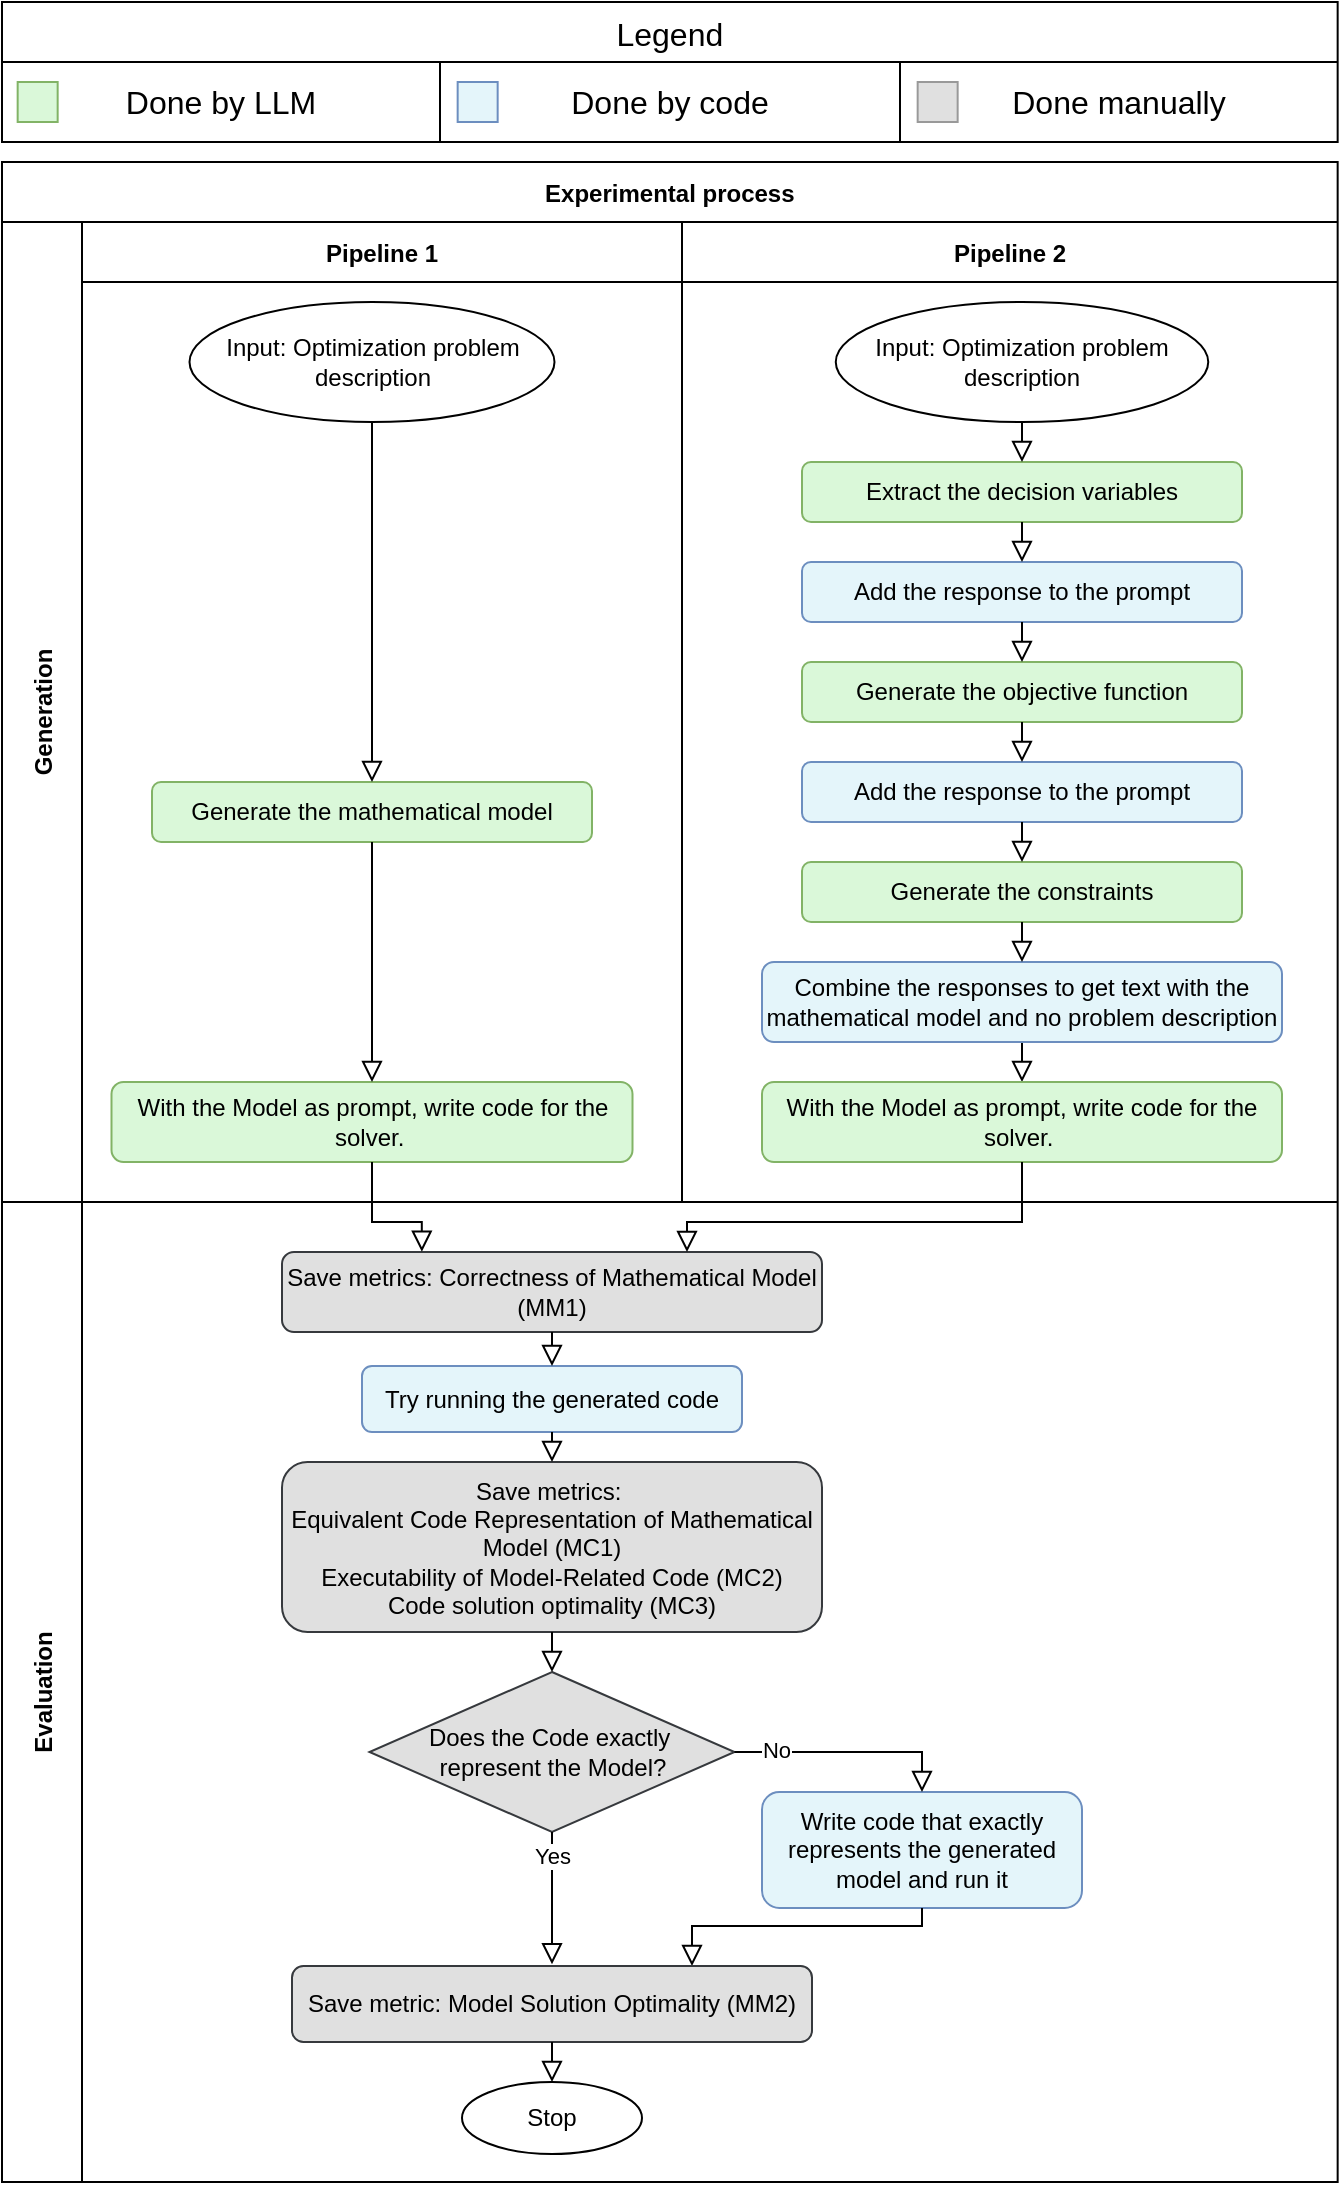 <mxfile version="24.2.5" type="device">
  <diagram id="kgpKYQtTHZ0yAKxKKP6v" name="Page-1">
    <mxGraphModel dx="1182" dy="1823" grid="1" gridSize="10" guides="1" tooltips="1" connect="1" arrows="1" fold="1" page="1" pageScale="1" pageWidth="850" pageHeight="1100" math="0" shadow="0">
      <root>
        <mxCell id="0" />
        <mxCell id="1" parent="0" />
        <mxCell id="3nuBFxr9cyL0pnOWT2aG-1" value="Experimental process" style="shape=table;childLayout=tableLayout;startSize=30;collapsible=0;recursiveResize=0;expand=0;fillColor=none;fontStyle=1" parent="1" vertex="1">
          <mxGeometry x="30" y="-50" width="667.83" height="1010" as="geometry" />
        </mxCell>
        <mxCell id="3nuBFxr9cyL0pnOWT2aG-3" value="Generation" style="shape=tableRow;horizontal=0;swimlaneHead=0;swimlaneBody=0;top=0;left=0;bottom=0;right=0;fillColor=none;points=[[0,0.5],[1,0.5]];portConstraint=eastwest;startSize=40;collapsible=0;recursiveResize=0;expand=0;fontStyle=1;" parent="3nuBFxr9cyL0pnOWT2aG-1" vertex="1">
          <mxGeometry y="30" width="667.83" height="490" as="geometry" />
        </mxCell>
        <mxCell id="3nuBFxr9cyL0pnOWT2aG-4" value="Pipeline 1" style="swimlane;swimlaneHead=0;swimlaneBody=0;connectable=0;fillColor=none;startSize=30;collapsible=0;recursiveResize=0;expand=0;fontStyle=1;" parent="3nuBFxr9cyL0pnOWT2aG-3" vertex="1">
          <mxGeometry x="40" width="300" height="490" as="geometry">
            <mxRectangle width="300" height="490" as="alternateBounds" />
          </mxGeometry>
        </mxCell>
        <mxCell id="8_NXmCUL2MKXOfB-l1x--16" value="Input: Optimization problem description" style="ellipse;whiteSpace=wrap;html=1;" parent="3nuBFxr9cyL0pnOWT2aG-4" vertex="1">
          <mxGeometry x="53.75" y="40" width="182.5" height="60" as="geometry" />
        </mxCell>
        <mxCell id="8MIEGVocaMr37wilLM4M-47" value="With the Model as prompt, write code for the solver.&amp;nbsp;" style="rounded=1;whiteSpace=wrap;html=1;fontSize=12;glass=0;strokeWidth=1;shadow=0;fillColor=#daf8d9;strokeColor=#82b366;" parent="3nuBFxr9cyL0pnOWT2aG-4" vertex="1">
          <mxGeometry x="14.75" y="430" width="260.5" height="40" as="geometry" />
        </mxCell>
        <mxCell id="8_NXmCUL2MKXOfB-l1x--17" value="Generate the mathematical model" style="rounded=1;whiteSpace=wrap;html=1;fontSize=12;glass=0;strokeWidth=1;shadow=0;fillColor=#DAF8D9;strokeColor=#82b366;" parent="3nuBFxr9cyL0pnOWT2aG-4" vertex="1">
          <mxGeometry x="35" y="280" width="220" height="30" as="geometry" />
        </mxCell>
        <mxCell id="8_NXmCUL2MKXOfB-l1x--18" value="" style="rounded=0;html=1;jettySize=auto;orthogonalLoop=1;fontSize=11;endArrow=block;endFill=0;endSize=8;strokeWidth=1;shadow=0;labelBackgroundColor=none;edgeStyle=orthogonalEdgeStyle;entryX=0.5;entryY=0;entryDx=0;entryDy=0;exitX=0.5;exitY=1;exitDx=0;exitDy=0;" parent="3nuBFxr9cyL0pnOWT2aG-4" source="8_NXmCUL2MKXOfB-l1x--16" target="8_NXmCUL2MKXOfB-l1x--17" edge="1">
          <mxGeometry relative="1" as="geometry">
            <mxPoint x="-169.38" y="150" as="sourcePoint" />
            <mxPoint x="-169.38" y="170" as="targetPoint" />
          </mxGeometry>
        </mxCell>
        <mxCell id="yStz238YQbZa8JVB4-hm-9" value="" style="rounded=0;html=1;jettySize=auto;orthogonalLoop=1;fontSize=11;endArrow=block;endFill=0;endSize=8;strokeWidth=1;shadow=0;labelBackgroundColor=none;edgeStyle=orthogonalEdgeStyle;exitX=0.5;exitY=1;exitDx=0;exitDy=0;entryX=0.5;entryY=0;entryDx=0;entryDy=0;" parent="3nuBFxr9cyL0pnOWT2aG-4" source="8_NXmCUL2MKXOfB-l1x--17" target="8MIEGVocaMr37wilLM4M-47" edge="1">
          <mxGeometry relative="1" as="geometry">
            <mxPoint x="144.66" y="190.0" as="sourcePoint" />
            <mxPoint x="144.66" y="290.0" as="targetPoint" />
            <Array as="points" />
          </mxGeometry>
        </mxCell>
        <mxCell id="3nuBFxr9cyL0pnOWT2aG-8" value="Pipeline 2" style="swimlane;swimlaneHead=0;swimlaneBody=0;connectable=0;fillColor=none;startSize=30;collapsible=0;recursiveResize=0;expand=0;fontStyle=1;rowspan=1;colspan=2;" parent="3nuBFxr9cyL0pnOWT2aG-3" vertex="1">
          <mxGeometry x="340" width="328" height="490" as="geometry">
            <mxRectangle width="198" height="490" as="alternateBounds" />
          </mxGeometry>
        </mxCell>
        <mxCell id="8_NXmCUL2MKXOfB-l1x--5" value="Extract the decision variables" style="rounded=1;whiteSpace=wrap;html=1;fontSize=12;glass=0;strokeWidth=1;shadow=0;fillColor=#daf8d9;strokeColor=#82b366;" parent="3nuBFxr9cyL0pnOWT2aG-8" vertex="1">
          <mxGeometry x="60" y="120" width="220" height="30" as="geometry" />
        </mxCell>
        <mxCell id="8_NXmCUL2MKXOfB-l1x--6" value="Add the response to the prompt" style="rounded=1;whiteSpace=wrap;html=1;fontSize=12;glass=0;strokeWidth=1;shadow=0;fillColor=#E4F5FA;strokeColor=#6c8ebf;" parent="3nuBFxr9cyL0pnOWT2aG-8" vertex="1">
          <mxGeometry x="60" y="170" width="220" height="30" as="geometry" />
        </mxCell>
        <mxCell id="8_NXmCUL2MKXOfB-l1x--7" value="" style="rounded=0;html=1;jettySize=auto;orthogonalLoop=1;fontSize=11;endArrow=block;endFill=0;endSize=8;strokeWidth=1;shadow=0;labelBackgroundColor=none;edgeStyle=orthogonalEdgeStyle;entryX=0.5;entryY=0;entryDx=0;entryDy=0;exitX=0.5;exitY=1;exitDx=0;exitDy=0;" parent="3nuBFxr9cyL0pnOWT2aG-8" source="8_NXmCUL2MKXOfB-l1x--5" target="8_NXmCUL2MKXOfB-l1x--6" edge="1">
          <mxGeometry relative="1" as="geometry">
            <mxPoint x="170" y="170" as="sourcePoint" />
            <mxPoint x="180" y="140" as="targetPoint" />
          </mxGeometry>
        </mxCell>
        <mxCell id="8_NXmCUL2MKXOfB-l1x--8" value="Generate the objective function" style="rounded=1;whiteSpace=wrap;html=1;fontSize=12;glass=0;strokeWidth=1;shadow=0;fillColor=#daf8d9;strokeColor=#82b366;" parent="3nuBFxr9cyL0pnOWT2aG-8" vertex="1">
          <mxGeometry x="60" y="220" width="220" height="30" as="geometry" />
        </mxCell>
        <mxCell id="8_NXmCUL2MKXOfB-l1x--9" value="Add the response to the prompt" style="rounded=1;whiteSpace=wrap;html=1;fontSize=12;glass=0;strokeWidth=1;shadow=0;fillColor=#E4F5FA;strokeColor=#6c8ebf;" parent="3nuBFxr9cyL0pnOWT2aG-8" vertex="1">
          <mxGeometry x="60" y="270" width="220" height="30" as="geometry" />
        </mxCell>
        <mxCell id="8_NXmCUL2MKXOfB-l1x--10" value="" style="rounded=0;html=1;jettySize=auto;orthogonalLoop=1;fontSize=11;endArrow=block;endFill=0;endSize=8;strokeWidth=1;shadow=0;labelBackgroundColor=none;edgeStyle=orthogonalEdgeStyle;entryX=0.5;entryY=0;entryDx=0;entryDy=0;exitX=0.5;exitY=1;exitDx=0;exitDy=0;" parent="3nuBFxr9cyL0pnOWT2aG-8" source="8_NXmCUL2MKXOfB-l1x--8" target="8_NXmCUL2MKXOfB-l1x--9" edge="1">
          <mxGeometry relative="1" as="geometry">
            <mxPoint x="100" y="230" as="sourcePoint" />
            <mxPoint x="110" y="200" as="targetPoint" />
          </mxGeometry>
        </mxCell>
        <mxCell id="8_NXmCUL2MKXOfB-l1x--11" value="Generate the constraints" style="rounded=1;whiteSpace=wrap;html=1;fontSize=12;glass=0;strokeWidth=1;shadow=0;fillColor=#daf8d9;strokeColor=#82b366;" parent="3nuBFxr9cyL0pnOWT2aG-8" vertex="1">
          <mxGeometry x="60" y="320" width="220" height="30" as="geometry" />
        </mxCell>
        <mxCell id="8MIEGVocaMr37wilLM4M-49" style="edgeStyle=orthogonalEdgeStyle;rounded=0;orthogonalLoop=1;jettySize=auto;html=1;exitX=0.5;exitY=1;exitDx=0;exitDy=0;entryX=0.5;entryY=0;entryDx=0;entryDy=0;endArrow=block;endFill=0;endSize=8;" parent="3nuBFxr9cyL0pnOWT2aG-8" source="8_NXmCUL2MKXOfB-l1x--12" target="8MIEGVocaMr37wilLM4M-48" edge="1">
          <mxGeometry relative="1" as="geometry" />
        </mxCell>
        <mxCell id="8_NXmCUL2MKXOfB-l1x--12" value="Combine the responses to get text with the mathematical model and no problem description" style="rounded=1;whiteSpace=wrap;html=1;fontSize=12;glass=0;strokeWidth=1;shadow=0;fillColor=#E4F5FA;strokeColor=#6c8ebf;" parent="3nuBFxr9cyL0pnOWT2aG-8" vertex="1">
          <mxGeometry x="40" y="370" width="260" height="40" as="geometry" />
        </mxCell>
        <mxCell id="8_NXmCUL2MKXOfB-l1x--13" value="" style="rounded=0;html=1;jettySize=auto;orthogonalLoop=1;fontSize=11;endArrow=block;endFill=0;endSize=8;strokeWidth=1;shadow=0;labelBackgroundColor=none;edgeStyle=orthogonalEdgeStyle;entryX=0.5;entryY=0;entryDx=0;entryDy=0;exitX=0.5;exitY=1;exitDx=0;exitDy=0;" parent="3nuBFxr9cyL0pnOWT2aG-8" source="8_NXmCUL2MKXOfB-l1x--11" target="8_NXmCUL2MKXOfB-l1x--12" edge="1">
          <mxGeometry relative="1" as="geometry">
            <mxPoint x="30" y="290" as="sourcePoint" />
            <mxPoint x="40" y="260" as="targetPoint" />
          </mxGeometry>
        </mxCell>
        <mxCell id="8_NXmCUL2MKXOfB-l1x--14" value="" style="rounded=0;html=1;jettySize=auto;orthogonalLoop=1;fontSize=11;endArrow=block;endFill=0;endSize=8;strokeWidth=1;shadow=0;labelBackgroundColor=none;edgeStyle=orthogonalEdgeStyle;exitX=0.5;exitY=1;exitDx=0;exitDy=0;entryX=0.5;entryY=0;entryDx=0;entryDy=0;" parent="3nuBFxr9cyL0pnOWT2aG-8" source="8_NXmCUL2MKXOfB-l1x--6" target="8_NXmCUL2MKXOfB-l1x--8" edge="1">
          <mxGeometry relative="1" as="geometry">
            <mxPoint x="170" y="290" as="sourcePoint" />
            <mxPoint x="160" y="240" as="targetPoint" />
          </mxGeometry>
        </mxCell>
        <mxCell id="8_NXmCUL2MKXOfB-l1x--15" value="" style="rounded=0;html=1;jettySize=auto;orthogonalLoop=1;fontSize=11;endArrow=block;endFill=0;endSize=8;strokeWidth=1;shadow=0;labelBackgroundColor=none;edgeStyle=orthogonalEdgeStyle;exitX=0.5;exitY=1;exitDx=0;exitDy=0;entryX=0.5;entryY=0;entryDx=0;entryDy=0;" parent="3nuBFxr9cyL0pnOWT2aG-8" source="8_NXmCUL2MKXOfB-l1x--9" target="8_NXmCUL2MKXOfB-l1x--11" edge="1">
          <mxGeometry relative="1" as="geometry">
            <mxPoint x="170" y="410" as="sourcePoint" />
            <mxPoint x="160" y="360" as="targetPoint" />
          </mxGeometry>
        </mxCell>
        <mxCell id="8_NXmCUL2MKXOfB-l1x--3" value="Input: Optimization problem description" style="ellipse;whiteSpace=wrap;html=1;" parent="3nuBFxr9cyL0pnOWT2aG-8" vertex="1">
          <mxGeometry x="76.88" y="40" width="186.25" height="60" as="geometry" />
        </mxCell>
        <mxCell id="8_NXmCUL2MKXOfB-l1x--4" value="" style="rounded=0;html=1;jettySize=auto;orthogonalLoop=1;fontSize=11;endArrow=block;endFill=0;endSize=8;strokeWidth=1;shadow=0;labelBackgroundColor=none;edgeStyle=orthogonalEdgeStyle;exitX=0.5;exitY=1;exitDx=0;exitDy=0;entryX=0.5;entryY=0;entryDx=0;entryDy=0;" parent="3nuBFxr9cyL0pnOWT2aG-8" source="8_NXmCUL2MKXOfB-l1x--3" target="8_NXmCUL2MKXOfB-l1x--5" edge="1">
          <mxGeometry relative="1" as="geometry">
            <mxPoint x="170" y="90" as="sourcePoint" />
            <mxPoint x="170" y="140" as="targetPoint" />
          </mxGeometry>
        </mxCell>
        <mxCell id="8MIEGVocaMr37wilLM4M-48" value="With the Model as prompt, write code for the solver.&amp;nbsp;" style="rounded=1;whiteSpace=wrap;html=1;fontSize=12;glass=0;strokeWidth=1;shadow=0;fillColor=#daf8d9;strokeColor=#82b366;" parent="3nuBFxr9cyL0pnOWT2aG-8" vertex="1">
          <mxGeometry x="40" y="430" width="260" height="40" as="geometry" />
        </mxCell>
        <mxCell id="3nuBFxr9cyL0pnOWT2aG-11" value="Feel perky" style="swimlane;swimlaneHead=0;swimlaneBody=0;connectable=0;fillColor=none;startSize=30;collapsible=0;recursiveResize=0;expand=0;fontStyle=1;" parent="3nuBFxr9cyL0pnOWT2aG-3" vertex="1" visible="0">
          <mxGeometry x="538" width="130" height="490" as="geometry">
            <mxRectangle width="130" height="490" as="alternateBounds" />
          </mxGeometry>
        </mxCell>
        <mxCell id="3nuBFxr9cyL0pnOWT2aG-15" value="Evaluation" style="shape=tableRow;horizontal=0;swimlaneHead=0;swimlaneBody=0;top=0;left=0;bottom=0;right=0;fillColor=none;points=[[0,0.5],[1,0.5]];portConstraint=eastwest;startSize=40;collapsible=0;recursiveResize=0;expand=0;fontStyle=1;" parent="3nuBFxr9cyL0pnOWT2aG-1" vertex="1">
          <mxGeometry y="520" width="667.83" height="490" as="geometry" />
        </mxCell>
        <mxCell id="3nuBFxr9cyL0pnOWT2aG-16" value="" style="swimlane;swimlaneHead=0;swimlaneBody=0;connectable=0;fillColor=none;startSize=0;collapsible=0;recursiveResize=0;expand=0;fontStyle=1;rowspan=1;colspan=3;" parent="3nuBFxr9cyL0pnOWT2aG-15" vertex="1">
          <mxGeometry x="40" width="628" height="490" as="geometry">
            <mxRectangle width="300" height="490" as="alternateBounds" />
          </mxGeometry>
        </mxCell>
        <mxCell id="8_NXmCUL2MKXOfB-l1x--20" value="&lt;font style=&quot;font-size: 12px;&quot;&gt;Does the Code exactly&amp;nbsp;&lt;/font&gt;&lt;div style=&quot;&quot;&gt;&lt;font style=&quot;font-size: 12px;&quot;&gt;represent the Model?&lt;/font&gt;&lt;/div&gt;" style="rhombus;whiteSpace=wrap;html=1;fillColor=#e0e0e0;strokeColor=#36393d;" parent="3nuBFxr9cyL0pnOWT2aG-16" vertex="1">
          <mxGeometry x="143.75" y="235" width="182.5" height="80" as="geometry" />
        </mxCell>
        <mxCell id="8_NXmCUL2MKXOfB-l1x--32" value="Write code that exactly represents the generated model and run it" style="rounded=1;whiteSpace=wrap;html=1;fontSize=12;glass=0;strokeWidth=1;shadow=0;fillColor=#E4F5FA;strokeColor=#6c8ebf;" parent="3nuBFxr9cyL0pnOWT2aG-16" vertex="1">
          <mxGeometry x="340" y="295" width="160" height="58" as="geometry" />
        </mxCell>
        <mxCell id="yStz238YQbZa8JVB4-hm-1" value="Try running the generated code" style="rounded=1;whiteSpace=wrap;html=1;fontSize=12;glass=0;strokeWidth=1;shadow=0;fillColor=#E4F5FA;strokeColor=#6c8ebf;" parent="3nuBFxr9cyL0pnOWT2aG-16" vertex="1">
          <mxGeometry x="140" y="82" width="190" height="33" as="geometry" />
        </mxCell>
        <mxCell id="yStz238YQbZa8JVB4-hm-3" value="Save metrics: Correctness of Mathematical Model (MM1)" style="rounded=1;whiteSpace=wrap;html=1;fillColor=#e0e0e0;strokeColor=#36393d;" parent="3nuBFxr9cyL0pnOWT2aG-16" vertex="1">
          <mxGeometry x="100" y="25" width="270" height="40" as="geometry" />
        </mxCell>
        <mxCell id="yStz238YQbZa8JVB4-hm-5" value="Save metrics:&amp;nbsp;&lt;div&gt;Equivalent Code Representation of Mathematical Model (MC1)&lt;/div&gt;&lt;div&gt;Executability of Model-Related Code (MC2)&lt;br&gt;&lt;div&gt;Code solution optimality (MC3)&lt;/div&gt;&lt;/div&gt;" style="rounded=1;whiteSpace=wrap;html=1;fillColor=#e0e0e0;strokeColor=#36393d;" parent="3nuBFxr9cyL0pnOWT2aG-16" vertex="1">
          <mxGeometry x="100" y="130" width="270" height="85" as="geometry" />
        </mxCell>
        <mxCell id="yStz238YQbZa8JVB4-hm-12" value="" style="rounded=0;html=1;jettySize=auto;orthogonalLoop=1;fontSize=11;endArrow=block;endFill=0;endSize=8;strokeWidth=1;shadow=0;labelBackgroundColor=none;edgeStyle=orthogonalEdgeStyle;entryX=0.5;entryY=0;entryDx=0;entryDy=0;exitX=0.5;exitY=1;exitDx=0;exitDy=0;" parent="3nuBFxr9cyL0pnOWT2aG-16" source="yStz238YQbZa8JVB4-hm-3" target="yStz238YQbZa8JVB4-hm-1" edge="1">
          <mxGeometry relative="1" as="geometry">
            <mxPoint x="235" y="71" as="sourcePoint" />
            <mxPoint x="221.25" y="95" as="targetPoint" />
            <Array as="points">
              <mxPoint x="235" y="71" />
            </Array>
          </mxGeometry>
        </mxCell>
        <mxCell id="yStz238YQbZa8JVB4-hm-15" value="" style="rounded=0;html=1;jettySize=auto;orthogonalLoop=1;fontSize=11;endArrow=block;endFill=0;endSize=8;strokeWidth=1;shadow=0;labelBackgroundColor=none;edgeStyle=orthogonalEdgeStyle;entryX=0.5;entryY=0;entryDx=0;entryDy=0;exitX=0.5;exitY=1;exitDx=0;exitDy=0;" parent="3nuBFxr9cyL0pnOWT2aG-16" source="yStz238YQbZa8JVB4-hm-1" target="yStz238YQbZa8JVB4-hm-5" edge="1">
          <mxGeometry relative="1" as="geometry">
            <mxPoint x="234.78" y="148" as="sourcePoint" />
            <mxPoint x="234.78" y="172" as="targetPoint" />
            <Array as="points" />
          </mxGeometry>
        </mxCell>
        <mxCell id="yStz238YQbZa8JVB4-hm-16" value="" style="rounded=0;html=1;jettySize=auto;orthogonalLoop=1;fontSize=11;endArrow=block;endFill=0;endSize=8;strokeWidth=1;shadow=0;labelBackgroundColor=none;edgeStyle=orthogonalEdgeStyle;entryX=0.5;entryY=0;entryDx=0;entryDy=0;exitX=0.5;exitY=1;exitDx=0;exitDy=0;" parent="3nuBFxr9cyL0pnOWT2aG-16" source="yStz238YQbZa8JVB4-hm-5" target="8_NXmCUL2MKXOfB-l1x--20" edge="1">
          <mxGeometry relative="1" as="geometry">
            <mxPoint x="235" y="235" as="sourcePoint" />
            <mxPoint x="245" y="195" as="targetPoint" />
            <Array as="points" />
          </mxGeometry>
        </mxCell>
        <mxCell id="yStz238YQbZa8JVB4-hm-17" value="" style="rounded=0;html=1;jettySize=auto;orthogonalLoop=1;fontSize=11;endArrow=block;endFill=0;endSize=8;strokeWidth=1;shadow=0;labelBackgroundColor=none;edgeStyle=orthogonalEdgeStyle;entryX=0.5;entryY=-0.024;entryDx=0;entryDy=0;exitX=0.5;exitY=1;exitDx=0;exitDy=0;entryPerimeter=0;" parent="3nuBFxr9cyL0pnOWT2aG-16" source="8_NXmCUL2MKXOfB-l1x--20" target="2M5mlm-mM8UesLbTLgf3-43" edge="1">
          <mxGeometry relative="1" as="geometry">
            <mxPoint x="245" y="241" as="sourcePoint" />
            <mxPoint x="245" y="265" as="targetPoint" />
            <Array as="points" />
          </mxGeometry>
        </mxCell>
        <mxCell id="yStz238YQbZa8JVB4-hm-22" value="Yes" style="edgeLabel;html=1;align=center;verticalAlign=middle;resizable=0;points=[];" parent="yStz238YQbZa8JVB4-hm-17" vertex="1" connectable="0">
          <mxGeometry x="-0.656" relative="1" as="geometry">
            <mxPoint as="offset" />
          </mxGeometry>
        </mxCell>
        <mxCell id="yStz238YQbZa8JVB4-hm-18" value="" style="rounded=0;html=1;jettySize=auto;orthogonalLoop=1;fontSize=11;endArrow=block;endFill=0;endSize=8;strokeWidth=1;shadow=0;labelBackgroundColor=none;edgeStyle=orthogonalEdgeStyle;entryX=0.5;entryY=0;entryDx=0;entryDy=0;exitX=1;exitY=0.5;exitDx=0;exitDy=0;" parent="3nuBFxr9cyL0pnOWT2aG-16" source="8_NXmCUL2MKXOfB-l1x--20" target="8_NXmCUL2MKXOfB-l1x--32" edge="1">
          <mxGeometry relative="1" as="geometry">
            <mxPoint x="245" y="331" as="sourcePoint" />
            <mxPoint x="245" y="435" as="targetPoint" />
            <Array as="points">
              <mxPoint x="420" y="275" />
            </Array>
          </mxGeometry>
        </mxCell>
        <mxCell id="yStz238YQbZa8JVB4-hm-23" value="No" style="edgeLabel;html=1;align=center;verticalAlign=middle;resizable=0;points=[];" parent="yStz238YQbZa8JVB4-hm-18" vertex="1" connectable="0">
          <mxGeometry x="-0.641" y="1" relative="1" as="geometry">
            <mxPoint as="offset" />
          </mxGeometry>
        </mxCell>
        <mxCell id="yStz238YQbZa8JVB4-hm-19" value="" style="rounded=0;html=1;jettySize=auto;orthogonalLoop=1;fontSize=11;endArrow=block;endFill=0;endSize=8;strokeWidth=1;shadow=0;labelBackgroundColor=none;edgeStyle=orthogonalEdgeStyle;entryX=0.75;entryY=0;entryDx=0;entryDy=0;exitX=0.5;exitY=1;exitDx=0;exitDy=0;" parent="3nuBFxr9cyL0pnOWT2aG-16" source="8_NXmCUL2MKXOfB-l1x--32" edge="1">
          <mxGeometry relative="1" as="geometry">
            <mxPoint x="343" y="298" as="sourcePoint" />
            <mxPoint x="305" y="382" as="targetPoint" />
            <Array as="points">
              <mxPoint x="420" y="362" />
              <mxPoint x="305" y="362" />
            </Array>
          </mxGeometry>
        </mxCell>
        <mxCell id="2M5mlm-mM8UesLbTLgf3-43" value="Save metric: Model Solution Optimality (MM2)" style="rounded=1;whiteSpace=wrap;html=1;fillColor=#e0e0e0;strokeColor=#36393d;" vertex="1" parent="3nuBFxr9cyL0pnOWT2aG-16">
          <mxGeometry x="105" y="382" width="260" height="38" as="geometry" />
        </mxCell>
        <mxCell id="2M5mlm-mM8UesLbTLgf3-58" value="Stop" style="ellipse;whiteSpace=wrap;html=1;" vertex="1" parent="3nuBFxr9cyL0pnOWT2aG-16">
          <mxGeometry x="190" y="440" width="90" height="36" as="geometry" />
        </mxCell>
        <mxCell id="yStz238YQbZa8JVB4-hm-20" value="" style="rounded=0;html=1;jettySize=auto;orthogonalLoop=1;fontSize=11;endArrow=block;endFill=0;endSize=8;strokeWidth=1;shadow=0;labelBackgroundColor=none;edgeStyle=orthogonalEdgeStyle;entryX=0.5;entryY=0;entryDx=0;entryDy=0;exitX=0.5;exitY=1;exitDx=0;exitDy=0;" parent="3nuBFxr9cyL0pnOWT2aG-16" source="2M5mlm-mM8UesLbTLgf3-43" target="2M5mlm-mM8UesLbTLgf3-58" edge="1">
          <mxGeometry relative="1" as="geometry">
            <mxPoint x="240" y="425" as="sourcePoint" />
            <mxPoint x="235" y="450" as="targetPoint" />
            <Array as="points" />
          </mxGeometry>
        </mxCell>
        <mxCell id="3nuBFxr9cyL0pnOWT2aG-18" value="" style="swimlane;swimlaneHead=0;swimlaneBody=0;connectable=0;fillColor=none;startSize=0;collapsible=0;recursiveResize=0;expand=0;fontStyle=1;" parent="3nuBFxr9cyL0pnOWT2aG-15" vertex="1" visible="0">
          <mxGeometry x="340" width="198" height="490" as="geometry">
            <mxRectangle width="198" height="490" as="alternateBounds" />
          </mxGeometry>
        </mxCell>
        <mxCell id="3nuBFxr9cyL0pnOWT2aG-23" value="" style="swimlane;swimlaneHead=0;swimlaneBody=0;connectable=0;fillColor=none;startSize=0;collapsible=0;recursiveResize=0;expand=0;fontStyle=1;" parent="3nuBFxr9cyL0pnOWT2aG-15" vertex="1" visible="0">
          <mxGeometry x="538" width="130" height="490" as="geometry">
            <mxRectangle width="130" height="490" as="alternateBounds" />
          </mxGeometry>
        </mxCell>
        <mxCell id="8MIEGVocaMr37wilLM4M-51" style="edgeStyle=orthogonalEdgeStyle;rounded=0;orthogonalLoop=1;jettySize=auto;html=1;exitX=0.5;exitY=1;exitDx=0;exitDy=0;endArrow=block;endFill=0;endSize=8;entryX=0.259;entryY=-0.003;entryDx=0;entryDy=0;entryPerimeter=0;" parent="3nuBFxr9cyL0pnOWT2aG-1" source="8MIEGVocaMr37wilLM4M-47" target="yStz238YQbZa8JVB4-hm-3" edge="1">
          <mxGeometry relative="1" as="geometry">
            <Array as="points">
              <mxPoint x="185" y="530" />
              <mxPoint x="210" y="530" />
            </Array>
            <mxPoint x="210" y="550" as="targetPoint" />
          </mxGeometry>
        </mxCell>
        <mxCell id="2M5mlm-mM8UesLbTLgf3-59" style="edgeStyle=orthogonalEdgeStyle;rounded=0;orthogonalLoop=1;jettySize=auto;html=1;exitX=0.5;exitY=1;exitDx=0;exitDy=0;entryX=0.75;entryY=0;entryDx=0;entryDy=0;endArrow=block;endFill=0;strokeWidth=1;endSize=8;" edge="1" parent="3nuBFxr9cyL0pnOWT2aG-1" source="8MIEGVocaMr37wilLM4M-48" target="yStz238YQbZa8JVB4-hm-3">
          <mxGeometry relative="1" as="geometry">
            <Array as="points">
              <mxPoint x="510" y="530" />
              <mxPoint x="343" y="530" />
            </Array>
          </mxGeometry>
        </mxCell>
        <mxCell id="2M5mlm-mM8UesLbTLgf3-1" value="Legend" style="shape=table;startSize=30;container=1;collapsible=0;childLayout=tableLayout;strokeColor=default;fontSize=16;" vertex="1" parent="1">
          <mxGeometry x="30" y="-130" width="667.83" height="70" as="geometry" />
        </mxCell>
        <mxCell id="2M5mlm-mM8UesLbTLgf3-2" value="" style="shape=tableRow;horizontal=0;startSize=0;swimlaneHead=0;swimlaneBody=0;strokeColor=inherit;top=0;left=0;bottom=0;right=0;collapsible=0;dropTarget=0;fillColor=none;points=[[0,0.5],[1,0.5]];portConstraint=eastwest;fontSize=16;" vertex="1" parent="2M5mlm-mM8UesLbTLgf3-1">
          <mxGeometry y="30" width="667.83" height="40" as="geometry" />
        </mxCell>
        <mxCell id="2M5mlm-mM8UesLbTLgf3-3" value="Done by LLM" style="shape=partialRectangle;html=1;whiteSpace=wrap;connectable=0;strokeColor=inherit;overflow=hidden;fillColor=none;top=0;left=0;bottom=0;right=0;pointerEvents=1;fontSize=16;" vertex="1" parent="2M5mlm-mM8UesLbTLgf3-2">
          <mxGeometry width="219" height="40" as="geometry">
            <mxRectangle width="219" height="40" as="alternateBounds" />
          </mxGeometry>
        </mxCell>
        <mxCell id="2M5mlm-mM8UesLbTLgf3-4" value="Done by code" style="shape=partialRectangle;html=1;whiteSpace=wrap;connectable=0;strokeColor=inherit;overflow=hidden;fillColor=none;top=0;left=0;bottom=0;right=0;pointerEvents=1;fontSize=16;" vertex="1" parent="2M5mlm-mM8UesLbTLgf3-2">
          <mxGeometry x="219" width="230" height="40" as="geometry">
            <mxRectangle width="230" height="40" as="alternateBounds" />
          </mxGeometry>
        </mxCell>
        <mxCell id="2M5mlm-mM8UesLbTLgf3-5" value="Done manually" style="shape=partialRectangle;html=1;whiteSpace=wrap;connectable=0;strokeColor=inherit;overflow=hidden;fillColor=none;top=0;left=0;bottom=0;right=0;pointerEvents=1;fontSize=16;" vertex="1" parent="2M5mlm-mM8UesLbTLgf3-2">
          <mxGeometry x="449" width="219" height="40" as="geometry">
            <mxRectangle width="219" height="40" as="alternateBounds" />
          </mxGeometry>
        </mxCell>
        <mxCell id="2M5mlm-mM8UesLbTLgf3-6" value="" style="rounded=0;whiteSpace=wrap;html=1;fillColor=#daf8d9;strokeColor=#82b366;" vertex="1" parent="1">
          <mxGeometry x="37.83" y="-90" width="20" height="20" as="geometry" />
        </mxCell>
        <mxCell id="2M5mlm-mM8UesLbTLgf3-7" value="" style="rounded=0;whiteSpace=wrap;html=1;fillColor=#E4F5FA;strokeColor=#6c8ebf;" vertex="1" parent="1">
          <mxGeometry x="257.83" y="-90" width="20" height="20" as="geometry" />
        </mxCell>
        <mxCell id="2M5mlm-mM8UesLbTLgf3-8" value="" style="rounded=0;whiteSpace=wrap;html=1;fillColor=#e0e0e0;strokeColor=#999999;" vertex="1" parent="1">
          <mxGeometry x="487.83" y="-90" width="20" height="20" as="geometry" />
        </mxCell>
      </root>
    </mxGraphModel>
  </diagram>
</mxfile>
